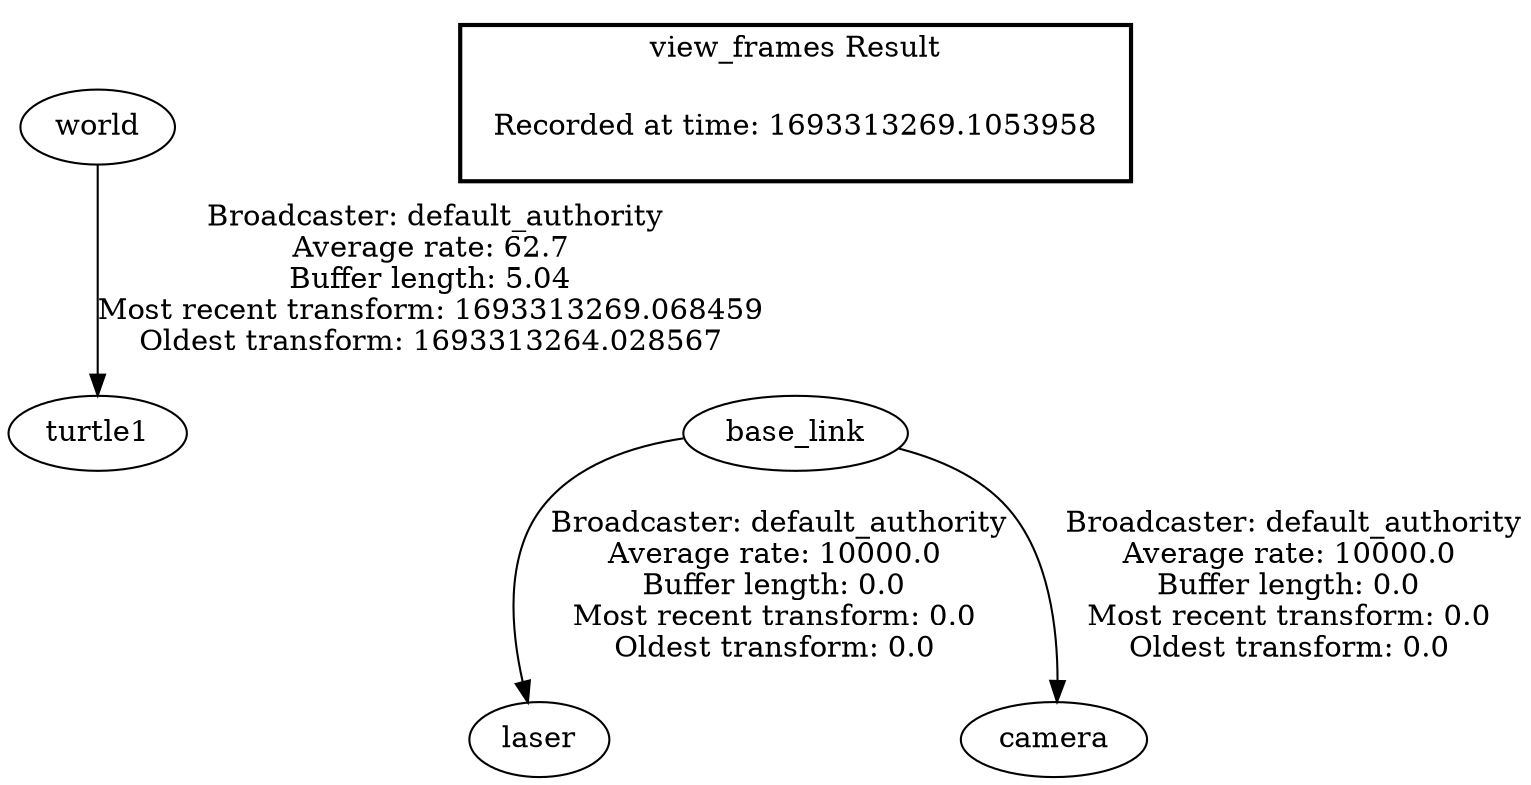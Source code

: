 digraph G {
"world" -> "turtle1"[label=" Broadcaster: default_authority\nAverage rate: 62.7\nBuffer length: 5.04\nMost recent transform: 1693313269.068459\nOldest transform: 1693313264.028567\n"];
"base_link" -> "laser"[label=" Broadcaster: default_authority\nAverage rate: 10000.0\nBuffer length: 0.0\nMost recent transform: 0.0\nOldest transform: 0.0\n"];
"base_link" -> "camera"[label=" Broadcaster: default_authority\nAverage rate: 10000.0\nBuffer length: 0.0\nMost recent transform: 0.0\nOldest transform: 0.0\n"];
edge [style=invis];
 subgraph cluster_legend { style=bold; color=black; label ="view_frames Result";
"Recorded at time: 1693313269.1053958"[ shape=plaintext ] ;
}->"base_link";
}